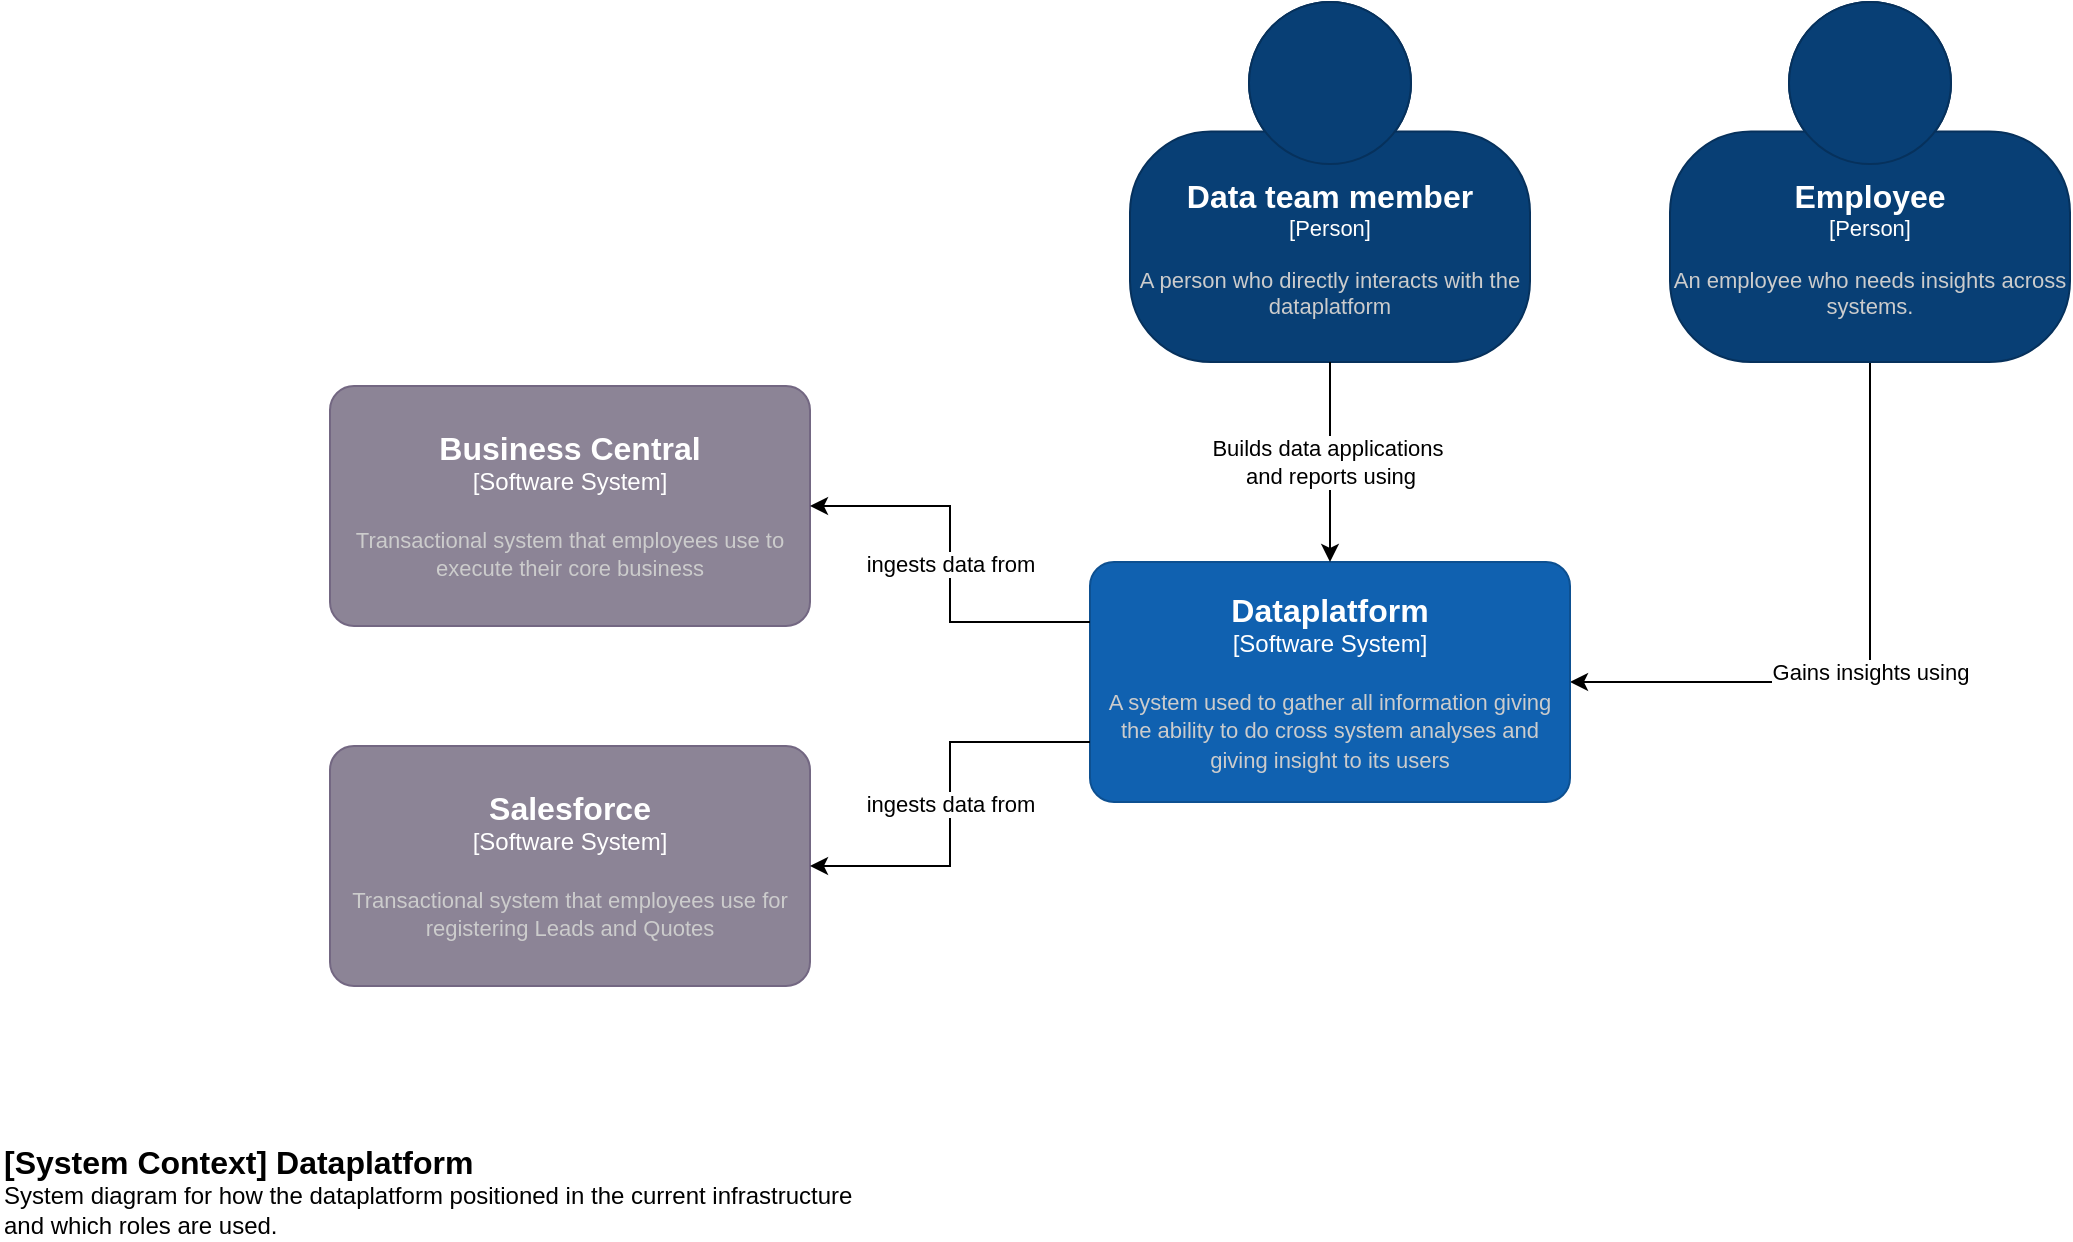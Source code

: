 <mxfile version="24.1.0" type="device" pages="4">
  <diagram name="1. System Context" id="82afhkPrAhavD8Htn9-Q">
    <mxGraphModel dx="3034" dy="1236" grid="1" gridSize="10" guides="1" tooltips="1" connect="1" arrows="1" fold="1" page="0" pageScale="1" pageWidth="1654" pageHeight="1169" math="0" shadow="0">
      <root>
        <mxCell id="3xithpPBuJb80G8rI0go-0" />
        <mxCell id="3xithpPBuJb80G8rI0go-1" parent="3xithpPBuJb80G8rI0go-0" />
        <object placeholders="1" c4Name="Data team member" c4Type="Person" c4Description="A person who directly interacts with the dataplatform" label="&lt;font style=&quot;font-size: 16px&quot;&gt;&lt;b&gt;%c4Name%&lt;/b&gt;&lt;/font&gt;&lt;div&gt;[%c4Type%]&lt;/div&gt;&lt;br&gt;&lt;div&gt;&lt;font style=&quot;font-size: 11px&quot;&gt;&lt;font color=&quot;#cccccc&quot;&gt;%c4Description%&lt;/font&gt;&lt;/div&gt;" id="pjgx-k53WX-FJ5VqhzWa-0">
          <mxCell style="html=1;fontSize=11;dashed=0;whiteSpace=wrap;fillColor=#083F75;strokeColor=#06315C;fontColor=#ffffff;shape=mxgraph.c4.person2;align=center;metaEdit=1;points=[[0.5,0,0],[1,0.5,0],[1,0.75,0],[0.75,1,0],[0.5,1,0],[0.25,1,0],[0,0.75,0],[0,0.5,0]];resizable=0;" parent="3xithpPBuJb80G8rI0go-1" vertex="1">
            <mxGeometry x="-810" y="-60" width="200" height="180" as="geometry" />
          </mxCell>
        </object>
        <mxCell id="pjgx-k53WX-FJ5VqhzWa-6" value="Gains insights using" style="edgeStyle=orthogonalEdgeStyle;rounded=0;orthogonalLoop=1;jettySize=auto;html=1;exitX=0.5;exitY=1;exitDx=0;exitDy=0;exitPerimeter=0;entryX=1;entryY=0.5;entryDx=0;entryDy=0;entryPerimeter=0;" parent="3xithpPBuJb80G8rI0go-1" source="pjgx-k53WX-FJ5VqhzWa-1" target="pjgx-k53WX-FJ5VqhzWa-2" edge="1">
          <mxGeometry relative="1" as="geometry">
            <mxPoint x="-300" y="220" as="targetPoint" />
          </mxGeometry>
        </mxCell>
        <object placeholders="1" c4Name="Employee" c4Type="Person" c4Description="An employee who needs insights across systems." label="&lt;font style=&quot;font-size: 16px&quot;&gt;&lt;b&gt;%c4Name%&lt;/b&gt;&lt;/font&gt;&lt;div&gt;[%c4Type%]&lt;/div&gt;&lt;br&gt;&lt;div&gt;&lt;font style=&quot;font-size: 11px&quot;&gt;&lt;font color=&quot;#cccccc&quot;&gt;%c4Description%&lt;/font&gt;&lt;/div&gt;" id="pjgx-k53WX-FJ5VqhzWa-1">
          <mxCell style="html=1;fontSize=11;dashed=0;whiteSpace=wrap;fillColor=#083F75;strokeColor=#06315C;fontColor=#ffffff;shape=mxgraph.c4.person2;align=center;metaEdit=1;points=[[0.5,0,0],[1,0.5,0],[1,0.75,0],[0.75,1,0],[0.5,1,0],[0.25,1,0],[0,0.75,0],[0,0.5,0]];resizable=0;" parent="3xithpPBuJb80G8rI0go-1" vertex="1">
            <mxGeometry x="-540" y="-60" width="200" height="180" as="geometry" />
          </mxCell>
        </object>
        <object placeholders="1" c4Name="Dataplatform" c4Type="Software System" c4Description="A system used to gather all information giving the ability to do cross system analyses and giving insight to its users" label="&lt;font style=&quot;font-size: 16px&quot;&gt;&lt;b&gt;%c4Name%&lt;/b&gt;&lt;/font&gt;&lt;div&gt;[%c4Type%]&lt;/div&gt;&lt;br&gt;&lt;div&gt;&lt;font style=&quot;font-size: 11px&quot;&gt;&lt;font color=&quot;#cccccc&quot;&gt;%c4Description%&lt;/font&gt;&lt;/div&gt;" link="data:page/id,b_8zdRo-_9oorVSuRyvx" id="pjgx-k53WX-FJ5VqhzWa-2">
          <mxCell style="rounded=1;whiteSpace=wrap;html=1;labelBackgroundColor=none;fillColor=#1061B0;fontColor=#ffffff;align=center;arcSize=10;strokeColor=#0D5091;metaEdit=1;resizable=0;points=[[0.25,0,0],[0.5,0,0],[0.75,0,0],[1,0.25,0],[1,0.5,0],[1,0.75,0],[0.75,1,0],[0.5,1,0],[0.25,1,0],[0,0.75,0],[0,0.5,0],[0,0.25,0]];" parent="3xithpPBuJb80G8rI0go-1" vertex="1">
            <mxGeometry x="-830" y="220" width="240" height="120" as="geometry" />
          </mxCell>
        </object>
        <mxCell id="pjgx-k53WX-FJ5VqhzWa-3" value="Builds data applications&amp;nbsp;&lt;div&gt;and reports using&lt;/div&gt;" style="edgeStyle=orthogonalEdgeStyle;rounded=0;orthogonalLoop=1;jettySize=auto;html=1;exitX=0.5;exitY=1;exitDx=0;exitDy=0;exitPerimeter=0;entryX=0.5;entryY=0;entryDx=0;entryDy=0;entryPerimeter=0;" parent="3xithpPBuJb80G8rI0go-1" source="pjgx-k53WX-FJ5VqhzWa-0" target="pjgx-k53WX-FJ5VqhzWa-2" edge="1">
          <mxGeometry relative="1" as="geometry" />
        </mxCell>
        <object placeholders="1" c4Name="Business Central" c4Type="Software System" c4Description="Transactional system that employees use to execute their core business" label="&lt;font style=&quot;font-size: 16px&quot;&gt;&lt;b&gt;%c4Name%&lt;/b&gt;&lt;/font&gt;&lt;div&gt;[%c4Type%]&lt;/div&gt;&lt;br&gt;&lt;div&gt;&lt;font style=&quot;font-size: 11px&quot;&gt;&lt;font color=&quot;#cccccc&quot;&gt;%c4Description%&lt;/font&gt;&lt;/div&gt;" id="pjgx-k53WX-FJ5VqhzWa-10">
          <mxCell style="rounded=1;whiteSpace=wrap;html=1;labelBackgroundColor=none;fillColor=#8C8496;fontColor=#ffffff;align=center;arcSize=10;strokeColor=#736782;metaEdit=1;resizable=0;points=[[0.25,0,0],[0.5,0,0],[0.75,0,0],[1,0.25,0],[1,0.5,0],[1,0.75,0],[0.75,1,0],[0.5,1,0],[0.25,1,0],[0,0.75,0],[0,0.5,0],[0,0.25,0]];" parent="3xithpPBuJb80G8rI0go-1" vertex="1">
            <mxGeometry x="-1210" y="132" width="240" height="120" as="geometry" />
          </mxCell>
        </object>
        <mxCell id="pjgx-k53WX-FJ5VqhzWa-11" value="ingests data from" style="edgeStyle=orthogonalEdgeStyle;rounded=0;orthogonalLoop=1;jettySize=auto;html=1;exitX=0;exitY=0.25;exitDx=0;exitDy=0;exitPerimeter=0;entryX=1;entryY=0.5;entryDx=0;entryDy=0;entryPerimeter=0;" parent="3xithpPBuJb80G8rI0go-1" source="pjgx-k53WX-FJ5VqhzWa-2" target="pjgx-k53WX-FJ5VqhzWa-10" edge="1">
          <mxGeometry relative="1" as="geometry" />
        </mxCell>
        <object placeholders="1" c4Name="Salesforce" c4Type="Software System" c4Description="Transactional system that employees use for registering Leads and Quotes" label="&lt;font style=&quot;font-size: 16px&quot;&gt;&lt;b&gt;%c4Name%&lt;/b&gt;&lt;/font&gt;&lt;div&gt;[%c4Type%]&lt;/div&gt;&lt;br&gt;&lt;div&gt;&lt;font style=&quot;font-size: 11px&quot;&gt;&lt;font color=&quot;#cccccc&quot;&gt;%c4Description%&lt;/font&gt;&lt;/div&gt;" id="pjgx-k53WX-FJ5VqhzWa-12">
          <mxCell style="rounded=1;whiteSpace=wrap;html=1;labelBackgroundColor=none;fillColor=#8C8496;fontColor=#ffffff;align=center;arcSize=10;strokeColor=#736782;metaEdit=1;resizable=0;points=[[0.25,0,0],[0.5,0,0],[0.75,0,0],[1,0.25,0],[1,0.5,0],[1,0.75,0],[0.75,1,0],[0.5,1,0],[0.25,1,0],[0,0.75,0],[0,0.5,0],[0,0.25,0]];" parent="3xithpPBuJb80G8rI0go-1" vertex="1">
            <mxGeometry x="-1210" y="312" width="240" height="120" as="geometry" />
          </mxCell>
        </object>
        <mxCell id="pjgx-k53WX-FJ5VqhzWa-13" value="ingests data from" style="edgeStyle=orthogonalEdgeStyle;rounded=0;orthogonalLoop=1;jettySize=auto;html=1;exitX=0;exitY=0.75;exitDx=0;exitDy=0;exitPerimeter=0;entryX=1;entryY=0.5;entryDx=0;entryDy=0;entryPerimeter=0;" parent="3xithpPBuJb80G8rI0go-1" source="pjgx-k53WX-FJ5VqhzWa-2" target="pjgx-k53WX-FJ5VqhzWa-12" edge="1">
          <mxGeometry relative="1" as="geometry" />
        </mxCell>
        <object placeholders="1" c4Name="[System Context] Dataplatform" c4Type="ContainerScopeBoundary" c4Description="System diagram for how the dataplatform positioned in the current infrastructure and which roles are used." label="&lt;font style=&quot;font-size: 16px&quot;&gt;&lt;b&gt;&lt;div style=&quot;text-align: left&quot;&gt;%c4Name%&lt;/div&gt;&lt;/b&gt;&lt;/font&gt;&lt;div style=&quot;text-align: left&quot;&gt;%c4Description%&lt;/div&gt;" id="7-wYjbuyZxJ4SHRTegB0-0">
          <mxCell style="text;html=1;strokeColor=none;fillColor=none;align=left;verticalAlign=top;whiteSpace=wrap;rounded=0;metaEdit=1;allowArrows=0;resizable=1;rotatable=0;connectable=0;recursiveResize=0;expand=0;pointerEvents=0;points=[[0.25,0,0],[0.5,0,0],[0.75,0,0],[1,0.25,0],[1,0.5,0],[1,0.75,0],[0.75,1,0],[0.5,1,0],[0.25,1,0],[0,0.75,0],[0,0.5,0],[0,0.25,0]];" parent="3xithpPBuJb80G8rI0go-1" vertex="1">
            <mxGeometry x="-1375" y="504" width="445" height="40" as="geometry" />
          </mxCell>
        </object>
      </root>
    </mxGraphModel>
  </diagram>
  <diagram id="b_8zdRo-_9oorVSuRyvx" name="1.1 Dataplatform">
    <mxGraphModel dx="3287" dy="1384" grid="0" gridSize="10" guides="1" tooltips="1" connect="1" arrows="1" fold="1" page="0" pageScale="1" pageWidth="850" pageHeight="1100" math="0" shadow="0">
      <root>
        <mxCell id="0" />
        <mxCell id="1" parent="0" />
        <object placeholders="1" c4Name="Data team member" c4Type="Person" c4Description="A person who directly interacts with the dataplatform" label="&lt;font style=&quot;font-size: 16px&quot;&gt;&lt;b&gt;%c4Name%&lt;/b&gt;&lt;/font&gt;&lt;div&gt;[%c4Type%]&lt;/div&gt;&lt;br&gt;&lt;div&gt;&lt;font style=&quot;font-size: 11px&quot;&gt;&lt;font color=&quot;#cccccc&quot;&gt;%c4Description%&lt;/font&gt;&lt;/div&gt;" id="UjVb8suqpX38vf0KlMQp-1">
          <mxCell style="html=1;fontSize=11;dashed=0;whiteSpace=wrap;fillColor=#083F75;strokeColor=#06315C;fontColor=#ffffff;shape=mxgraph.c4.person2;align=center;metaEdit=1;points=[[0.5,0,0],[1,0.5,0],[1,0.75,0],[0.75,1,0],[0.5,1,0],[0.25,1,0],[0,0.75,0],[0,0.5,0]];resizable=0;" parent="1" vertex="1">
            <mxGeometry x="-804" y="-287" width="200" height="180" as="geometry" />
          </mxCell>
        </object>
        <mxCell id="UjVb8suqpX38vf0KlMQp-2" value="Gains insights using" style="edgeStyle=orthogonalEdgeStyle;rounded=0;orthogonalLoop=1;jettySize=auto;html=1;exitX=0.5;exitY=1;exitDx=0;exitDy=0;exitPerimeter=0;" parent="1" source="UjVb8suqpX38vf0KlMQp-3" target="UjVb8suqpX38vf0KlMQp-6" edge="1">
          <mxGeometry relative="1" as="geometry" />
        </mxCell>
        <object placeholders="1" c4Name="Employee" c4Type="Person" c4Description="An employee of who needs insight across systems." label="&lt;font style=&quot;font-size: 16px&quot;&gt;&lt;b&gt;%c4Name%&lt;/b&gt;&lt;/font&gt;&lt;div&gt;[%c4Type%]&lt;/div&gt;&lt;br&gt;&lt;div&gt;&lt;font style=&quot;font-size: 11px&quot;&gt;&lt;font color=&quot;#cccccc&quot;&gt;%c4Description%&lt;/font&gt;&lt;/div&gt;" id="UjVb8suqpX38vf0KlMQp-3">
          <mxCell style="html=1;fontSize=11;dashed=0;whiteSpace=wrap;fillColor=#083F75;strokeColor=#06315C;fontColor=#ffffff;shape=mxgraph.c4.person2;align=center;metaEdit=1;points=[[0.5,0,0],[1,0.5,0],[1,0.75,0],[0.75,1,0],[0.5,1,0],[0.25,1,0],[0,0.75,0],[0,0.5,0]];resizable=0;" parent="1" vertex="1">
            <mxGeometry x="-394" y="-287" width="200" height="180" as="geometry" />
          </mxCell>
        </object>
        <object placeholders="1" c4Name="Azure Databricks" c4Type="Azure Service" c4Description="Stores all information from all different systems" label="&lt;font style=&quot;font-size: 16px&quot;&gt;&lt;b&gt;%c4Name%&lt;/b&gt;&lt;/font&gt;&lt;div&gt;[%c4Type%]&lt;/div&gt;&lt;br&gt;&lt;div&gt;&lt;font style=&quot;font-size: 11px&quot;&gt;&lt;font color=&quot;#cccccc&quot;&gt;%c4Description%&lt;/font&gt;&lt;/div&gt;" link="data:page/id,8fPcwAhXOKLgubEtsbBD" id="UjVb8suqpX38vf0KlMQp-4">
          <mxCell style="rounded=1;whiteSpace=wrap;html=1;labelBackgroundColor=none;fillColor=#1061B0;fontColor=#ffffff;align=center;arcSize=10;strokeColor=#0D5091;metaEdit=1;resizable=0;points=[[0.25,0,0],[0.5,0,0],[0.75,0,0],[1,0.25,0],[1,0.5,0],[1,0.75,0],[0.75,1,0],[0.5,1,0],[0.25,1,0],[0,0.75,0],[0,0.5,0],[0,0.25,0]];" parent="1" vertex="1">
            <mxGeometry x="-824" y="-7" width="240" height="120" as="geometry" />
          </mxCell>
        </object>
        <mxCell id="UjVb8suqpX38vf0KlMQp-5" value="Builds data applications&amp;nbsp;&lt;div&gt;and reports using&lt;/div&gt;" style="edgeStyle=orthogonalEdgeStyle;rounded=0;orthogonalLoop=1;jettySize=auto;html=1;exitX=0.5;exitY=1;exitDx=0;exitDy=0;exitPerimeter=0;entryX=0.5;entryY=0;entryDx=0;entryDy=0;entryPerimeter=0;" parent="1" source="UjVb8suqpX38vf0KlMQp-1" target="UjVb8suqpX38vf0KlMQp-4" edge="1">
          <mxGeometry relative="1" as="geometry" />
        </mxCell>
        <object placeholders="1" c4Name="Power BI Service" c4Type="Azure Service" c4Description="Allowes employees to view reports" label="&lt;font style=&quot;font-size: 16px&quot;&gt;&lt;b&gt;%c4Name%&lt;/b&gt;&lt;/font&gt;&lt;div&gt;[%c4Type%]&lt;/div&gt;&lt;br&gt;&lt;div&gt;&lt;font style=&quot;font-size: 11px&quot;&gt;&lt;font color=&quot;#cccccc&quot;&gt;%c4Description%&lt;/font&gt;&lt;/div&gt;" link="data:page/id,4F3YroV_EEyqdi5t9v7_" id="UjVb8suqpX38vf0KlMQp-6">
          <mxCell style="rounded=1;whiteSpace=wrap;html=1;labelBackgroundColor=none;fillColor=#1061B0;fontColor=#ffffff;align=center;arcSize=10;strokeColor=#0D5091;metaEdit=1;resizable=0;points=[[0.25,0,0],[0.5,0,0],[0.75,0,0],[1,0.25,0],[1,0.5,0],[1,0.75,0],[0.75,1,0],[0.5,1,0],[0.25,1,0],[0,0.75,0],[0,0.5,0],[0,0.25,0]];verticalAlign=middle;fontFamily=Helvetica;fontSize=12;" parent="1" vertex="1">
            <mxGeometry x="-414" y="-7" width="240" height="120" as="geometry" />
          </mxCell>
        </object>
        <mxCell id="UjVb8suqpX38vf0KlMQp-7" value="fetches data from" style="edgeStyle=orthogonalEdgeStyle;rounded=0;orthogonalLoop=1;jettySize=auto;html=1;exitX=0;exitY=0.5;exitDx=0;exitDy=0;exitPerimeter=0;entryX=1;entryY=0.5;entryDx=0;entryDy=0;entryPerimeter=0;" parent="1" source="UjVb8suqpX38vf0KlMQp-6" target="UjVb8suqpX38vf0KlMQp-4" edge="1">
          <mxGeometry relative="1" as="geometry" />
        </mxCell>
        <mxCell id="UjVb8suqpX38vf0KlMQp-9" value="data is stored in" style="edgeStyle=orthogonalEdgeStyle;rounded=0;orthogonalLoop=1;jettySize=auto;html=1;exitX=0.5;exitY=1;exitDx=0;exitDy=0;exitPerimeter=0;entryX=0.5;entryY=0;entryDx=0;entryDy=0;entryPerimeter=0;" parent="1" source="UjVb8suqpX38vf0KlMQp-4" edge="1">
          <mxGeometry relative="1" as="geometry">
            <mxPoint x="-704" y="203" as="targetPoint" />
          </mxGeometry>
        </mxCell>
        <object placeholders="1" c4Name="Business Central" c4Type="Software System" c4Description="Transactional system that employees use to execute their core business" label="&lt;font style=&quot;font-size: 16px&quot;&gt;&lt;b&gt;%c4Name%&lt;/b&gt;&lt;/font&gt;&lt;div&gt;[%c4Type%]&lt;/div&gt;&lt;br&gt;&lt;div&gt;&lt;font style=&quot;font-size: 11px&quot;&gt;&lt;font color=&quot;#cccccc&quot;&gt;%c4Description%&lt;/font&gt;&lt;/div&gt;" id="UjVb8suqpX38vf0KlMQp-10">
          <mxCell style="rounded=1;whiteSpace=wrap;html=1;labelBackgroundColor=none;fillColor=#8C8496;fontColor=#ffffff;align=center;arcSize=10;strokeColor=#736782;metaEdit=1;resizable=0;points=[[0.25,0,0],[0.5,0,0],[0.75,0,0],[1,0.25,0],[1,0.5,0],[1,0.75,0],[0.75,1,0],[0.5,1,0],[0.25,1,0],[0,0.75,0],[0,0.5,0],[0,0.25,0]];" parent="1" vertex="1">
            <mxGeometry x="-1204" y="-95" width="240" height="120" as="geometry" />
          </mxCell>
        </object>
        <mxCell id="UjVb8suqpX38vf0KlMQp-11" value="ingests data from" style="edgeStyle=orthogonalEdgeStyle;rounded=0;orthogonalLoop=1;jettySize=auto;html=1;exitX=0;exitY=0.25;exitDx=0;exitDy=0;exitPerimeter=0;entryX=1;entryY=0.5;entryDx=0;entryDy=0;entryPerimeter=0;" parent="1" source="UjVb8suqpX38vf0KlMQp-4" target="UjVb8suqpX38vf0KlMQp-10" edge="1">
          <mxGeometry relative="1" as="geometry" />
        </mxCell>
        <object placeholders="1" c4Name="Salesforce" c4Type="Software System" c4Description="Transactional system that employees use for registering leads and quotes" label="&lt;font style=&quot;font-size: 16px&quot;&gt;&lt;b&gt;%c4Name%&lt;/b&gt;&lt;/font&gt;&lt;div&gt;[%c4Type%]&lt;/div&gt;&lt;br&gt;&lt;div&gt;&lt;font style=&quot;font-size: 11px&quot;&gt;&lt;font color=&quot;#cccccc&quot;&gt;%c4Description%&lt;/font&gt;&lt;/div&gt;" id="UjVb8suqpX38vf0KlMQp-12">
          <mxCell style="rounded=1;whiteSpace=wrap;html=1;labelBackgroundColor=none;fillColor=#8C8496;fontColor=#ffffff;align=center;arcSize=10;strokeColor=#736782;metaEdit=1;resizable=0;points=[[0.25,0,0],[0.5,0,0],[0.75,0,0],[1,0.25,0],[1,0.5,0],[1,0.75,0],[0.75,1,0],[0.5,1,0],[0.25,1,0],[0,0.75,0],[0,0.5,0],[0,0.25,0]];" parent="1" vertex="1">
            <mxGeometry x="-1204" y="85" width="240" height="120" as="geometry" />
          </mxCell>
        </object>
        <mxCell id="UjVb8suqpX38vf0KlMQp-13" value="ingests data from" style="edgeStyle=orthogonalEdgeStyle;rounded=0;orthogonalLoop=1;jettySize=auto;html=1;exitX=0;exitY=0.75;exitDx=0;exitDy=0;exitPerimeter=0;entryX=1;entryY=0.5;entryDx=0;entryDy=0;entryPerimeter=0;" parent="1" source="UjVb8suqpX38vf0KlMQp-4" target="UjVb8suqpX38vf0KlMQp-12" edge="1">
          <mxGeometry relative="1" as="geometry" />
        </mxCell>
        <object placeholders="1" c4Name="Dataplatform" c4Type="SystemScopeBoundary" c4Application="Software System" label="&lt;font style=&quot;font-size: 16px&quot;&gt;&lt;b&gt;&lt;div style=&quot;text-align: left&quot;&gt;%c4Name%&lt;/div&gt;&lt;/b&gt;&lt;/font&gt;&lt;div style=&quot;text-align: left&quot;&gt;[%c4Application%]&lt;/div&gt;" id="XGxM8EFX-uFvKjaOF85T-1">
          <mxCell style="rounded=1;fontSize=11;whiteSpace=wrap;html=1;dashed=1;arcSize=20;fillColor=none;strokeColor=#666666;fontColor=#333333;labelBackgroundColor=none;align=left;verticalAlign=bottom;labelBorderColor=none;spacingTop=0;spacing=10;dashPattern=8 4;metaEdit=1;rotatable=0;perimeter=rectanglePerimeter;noLabel=0;labelPadding=0;allowArrows=0;connectable=0;expand=0;recursiveResize=0;editable=1;pointerEvents=0;absoluteArcSize=1;points=[[0.25,0,0],[0.5,0,0],[0.75,0,0],[1,0.25,0],[1,0.5,0],[1,0.75,0],[0.75,1,0],[0.5,1,0],[0.25,1,0],[0,0.75,0],[0,0.5,0],[0,0.25,0]];" parent="1" vertex="1">
            <mxGeometry x="-844" y="-30" width="694" height="407" as="geometry" />
          </mxCell>
        </object>
        <mxCell id="eLLfGbnIvmWWDDjAJtEr-2" value="" style="edgeStyle=orthogonalEdgeStyle;rounded=0;orthogonalLoop=1;jettySize=auto;html=1;" parent="1" source="eLLfGbnIvmWWDDjAJtEr-1" target="UjVb8suqpX38vf0KlMQp-4" edge="1">
          <mxGeometry relative="1" as="geometry" />
        </mxCell>
        <object placeholders="1" c4Type="Blob storage" c4Container="Container" c4Technology="Azure Data Lake Storage" c4Description="An external storage system where data is stored in blocks" label="&lt;font style=&quot;font-size: 16px&quot;&gt;&lt;b&gt;%c4Type%&lt;/b&gt;&lt;/font&gt;&lt;div&gt;[%c4Container%:&amp;nbsp;%c4Technology%]&lt;/div&gt;&lt;br&gt;&lt;div&gt;&lt;font style=&quot;font-size: 11px&quot;&gt;&lt;font color=&quot;#E6E6E6&quot;&gt;%c4Description%&lt;/font&gt;&lt;/div&gt;" id="eLLfGbnIvmWWDDjAJtEr-1">
          <mxCell style="shape=cylinder3;size=15;whiteSpace=wrap;html=1;boundedLbl=1;rounded=0;labelBackgroundColor=none;fillColor=#23A2D9;fontSize=12;fontColor=#ffffff;align=center;strokeColor=#0E7DAD;metaEdit=1;points=[[0.5,0,0],[1,0.25,0],[1,0.5,0],[1,0.75,0],[0.5,1,0],[0,0.75,0],[0,0.5,0],[0,0.25,0]];resizable=0;" parent="1" vertex="1">
            <mxGeometry x="-824" y="202" width="240" height="120" as="geometry" />
          </mxCell>
        </object>
        <object placeholders="1" c4Name="[Container] Dataplatform" c4Type="ContainerScopeBoundary" c4Description="Contrainer diagram for Dataplatform showing all containers needed." label="&lt;font style=&quot;font-size: 16px&quot;&gt;&lt;b&gt;&lt;div style=&quot;text-align: left&quot;&gt;%c4Name%&lt;/div&gt;&lt;/b&gt;&lt;/font&gt;&lt;div style=&quot;text-align: left&quot;&gt;%c4Description%&lt;/div&gt;" id="uBZc4hLNylJvhBpo531A-1">
          <mxCell style="text;html=1;strokeColor=none;fillColor=none;align=left;verticalAlign=top;whiteSpace=wrap;rounded=0;metaEdit=1;allowArrows=0;resizable=1;rotatable=0;connectable=0;recursiveResize=0;expand=0;pointerEvents=0;points=[[0.25,0,0],[0.5,0,0],[0.75,0,0],[1,0.25,0],[1,0.5,0],[1,0.75,0],[0.75,1,0],[0.5,1,0],[0.25,1,0],[0,0.75,0],[0,0.5,0],[0,0.25,0]];" vertex="1" parent="1">
            <mxGeometry x="-1375" y="423" width="445" height="40" as="geometry" />
          </mxCell>
        </object>
      </root>
    </mxGraphModel>
  </diagram>
  <diagram id="8fPcwAhXOKLgubEtsbBD" name="1.1.1 Azure Databricks">
    <mxGraphModel dx="2487" dy="1384" grid="0" gridSize="10" guides="1" tooltips="1" connect="1" arrows="1" fold="1" page="0" pageScale="1" pageWidth="850" pageHeight="1100" math="0" shadow="0">
      <root>
        <mxCell id="0" />
        <mxCell id="1" parent="0" />
        <object placeholders="1" c4Name="Azure Databricks" c4Type="ContainerScopeBoundary" c4Application="Container" label="&lt;font style=&quot;font-size: 16px&quot;&gt;&lt;b&gt;&lt;div style=&quot;text-align: left&quot;&gt;%c4Name%&lt;/div&gt;&lt;/b&gt;&lt;/font&gt;&lt;div style=&quot;text-align: left&quot;&gt;[%c4Application%]&lt;/div&gt;" id="QiIsVzR8LF73ZGdP0Uq0-1">
          <mxCell style="rounded=1;fontSize=11;whiteSpace=wrap;html=1;dashed=1;arcSize=20;fillColor=none;strokeColor=#666666;fontColor=#333333;labelBackgroundColor=none;align=left;verticalAlign=bottom;labelBorderColor=none;spacingTop=0;spacing=10;dashPattern=8 4;metaEdit=1;rotatable=0;perimeter=rectanglePerimeter;noLabel=0;labelPadding=0;allowArrows=0;connectable=0;expand=0;recursiveResize=0;editable=1;pointerEvents=0;absoluteArcSize=1;points=[[0.25,0,0],[0.5,0,0],[0.75,0,0],[1,0.25,0],[1,0.5,0],[1,0.75,0],[0.75,1,0],[0.5,1,0],[0.25,1,0],[0,0.75,0],[0,0.5,0],[0,0.25,0]];" parent="1" vertex="1">
            <mxGeometry x="-125" y="-93" width="1005" height="533" as="geometry" />
          </mxCell>
        </object>
        <mxCell id="HdFtJeD8TB1GdgntIIoF-2" value="executes queries against&lt;div&gt;[JDBC]&lt;/div&gt;" style="edgeStyle=orthogonalEdgeStyle;rounded=0;orthogonalLoop=1;jettySize=auto;html=1;exitX=1;exitY=0.5;exitDx=0;exitDy=0;exitPerimeter=0;dashed=1;dashPattern=12 12;" parent="1" source="QiIsVzR8LF73ZGdP0Uq0-2" target="HdFtJeD8TB1GdgntIIoF-1" edge="1">
          <mxGeometry relative="1" as="geometry" />
        </mxCell>
        <object placeholders="1" c4Name="Ingest BC" c4Type="Workflow" c4Technology="Notebook" c4Description="Ingests all required source data from 4PS and storing this in the dataplatform" label="&lt;font style=&quot;font-size: 16px&quot;&gt;&lt;b&gt;%c4Name%&lt;/b&gt;&lt;/font&gt;&lt;div&gt;[%c4Type%: %c4Technology%]&lt;/div&gt;&lt;br&gt;&lt;div&gt;&lt;font style=&quot;font-size: 11px&quot;&gt;%c4Description%&lt;/font&gt;&lt;/div&gt;" id="QiIsVzR8LF73ZGdP0Uq0-2">
          <mxCell style="rounded=1;whiteSpace=wrap;html=1;labelBackgroundColor=none;fillColor=#63BEF2;fontColor=#ffffff;align=center;arcSize=6;strokeColor=#2086C9;metaEdit=1;resizable=0;points=[[0.25,0,0],[0.5,0,0],[0.75,0,0],[1,0.25,0],[1,0.5,0],[1,0.75,0],[0.75,1,0],[0.5,1,0],[0.25,1,0],[0,0.75,0],[0,0.5,0],[0,0.25,0]];" parent="1" vertex="1">
            <mxGeometry x="588" y="264" width="240" height="120" as="geometry" />
          </mxCell>
        </object>
        <object placeholders="1" c4Name="Business Central" c4Type="Database" c4Description="Transactional system that employees use to execute their core business" label="&lt;font style=&quot;font-size: 16px&quot;&gt;&lt;b&gt;%c4Name%&lt;/b&gt;&lt;/font&gt;&lt;div&gt;[%c4Type%]&lt;/div&gt;&lt;br&gt;&lt;div&gt;&lt;font style=&quot;font-size: 11px&quot;&gt;&lt;font color=&quot;#cccccc&quot;&gt;%c4Description%&lt;/font&gt;&lt;/div&gt;" id="HdFtJeD8TB1GdgntIIoF-1">
          <mxCell style="rounded=1;whiteSpace=wrap;html=1;labelBackgroundColor=none;fillColor=#8C8496;fontColor=#ffffff;align=center;arcSize=10;strokeColor=#736782;metaEdit=1;resizable=0;points=[[0.25,0,0],[0.5,0,0],[0.75,0,0],[1,0.25,0],[1,0.5,0],[1,0.75,0],[0.75,1,0],[0.5,1,0],[0.25,1,0],[0,0.75,0],[0,0.5,0],[0,0.25,0]];" parent="1" vertex="1">
            <mxGeometry x="979" y="264" width="240" height="120" as="geometry" />
          </mxCell>
        </object>
        <object placeholders="1" c4Type="Blob storage" c4Container="Container" c4Technology="Azure Data Lake Storage" c4Description="An external storage system where data is stored in blocks" label="&lt;font style=&quot;font-size: 16px&quot;&gt;&lt;b&gt;%c4Type%&lt;/b&gt;&lt;/font&gt;&lt;div&gt;[%c4Container%:&amp;nbsp;%c4Technology%]&lt;/div&gt;&lt;br&gt;&lt;div&gt;&lt;font style=&quot;font-size: 11px&quot;&gt;&lt;font color=&quot;#E6E6E6&quot;&gt;%c4Description%&lt;/font&gt;&lt;/div&gt;" id="YiRK0a7k4xGT6tiEbLXl-1">
          <mxCell style="shape=cylinder3;size=15;whiteSpace=wrap;html=1;boundedLbl=1;rounded=0;labelBackgroundColor=none;fillColor=#23A2D9;fontSize=12;fontColor=#ffffff;align=center;strokeColor=#0E7DAD;metaEdit=1;points=[[0.5,0,0],[1,0.25,0],[1,0.5,0],[1,0.75,0],[0.5,1,0],[0,0.75,0],[0,0.5,0],[0,0.25,0]];resizable=0;" parent="1" vertex="1">
            <mxGeometry x="430" y="493" width="240" height="120" as="geometry" />
          </mxCell>
        </object>
        <mxCell id="YiRK0a7k4xGT6tiEbLXl-2" value="stores the data in" style="edgeStyle=orthogonalEdgeStyle;rounded=0;orthogonalLoop=1;jettySize=auto;html=1;exitX=0;exitY=0.5;exitDx=0;exitDy=0;exitPerimeter=0;entryX=0.5;entryY=0;entryDx=0;entryDy=0;entryPerimeter=0;" parent="1" source="QiIsVzR8LF73ZGdP0Uq0-2" target="YiRK0a7k4xGT6tiEbLXl-1" edge="1">
          <mxGeometry x="0.208" y="-3" relative="1" as="geometry">
            <mxPoint as="offset" />
          </mxGeometry>
        </mxCell>
        <object placeholders="1" c4Name="Bronze Data Model" c4Type="Component" c4Technology="SQL" c4Description="Reflection of the raw source data" label="&lt;font style=&quot;font-size: 16px&quot;&gt;&lt;b&gt;%c4Name%&lt;/b&gt;&lt;/font&gt;&lt;div&gt;[%c4Type%: %c4Technology%]&lt;/div&gt;&lt;br&gt;&lt;div&gt;&lt;font style=&quot;font-size: 11px&quot;&gt;%c4Description%&lt;/font&gt;&lt;/div&gt;" id="YiRK0a7k4xGT6tiEbLXl-5">
          <mxCell style="rounded=1;whiteSpace=wrap;html=1;labelBackgroundColor=none;fillColor=#63BEF2;fontColor=#ffffff;align=center;arcSize=6;strokeColor=#2086C9;metaEdit=1;resizable=0;points=[[0.25,0,0],[0.5,0,0],[0.75,0,0],[1,0.25,0],[1,0.5,0],[1,0.75,0],[0.75,1,0],[0.5,1,0],[0.25,1,0],[0,0.75,0],[0,0.5,0],[0,0.25,0]];" parent="1" vertex="1">
            <mxGeometry x="-53" y="264" width="240" height="120" as="geometry" />
          </mxCell>
        </object>
        <mxCell id="YiRK0a7k4xGT6tiEbLXl-6" value="reads data from" style="edgeStyle=orthogonalEdgeStyle;rounded=0;orthogonalLoop=1;jettySize=auto;html=1;exitX=0.5;exitY=1;exitDx=0;exitDy=0;exitPerimeter=0;entryX=0;entryY=0.5;entryDx=0;entryDy=0;entryPerimeter=0;" parent="1" source="YiRK0a7k4xGT6tiEbLXl-5" target="YiRK0a7k4xGT6tiEbLXl-1" edge="1">
          <mxGeometry relative="1" as="geometry" />
        </mxCell>
        <mxCell id="YiRK0a7k4xGT6tiEbLXl-8" value="uses" style="edgeStyle=orthogonalEdgeStyle;rounded=0;orthogonalLoop=1;jettySize=auto;html=1;exitX=0.5;exitY=1;exitDx=0;exitDy=0;exitPerimeter=0;" parent="1" source="YiRK0a7k4xGT6tiEbLXl-7" edge="1">
          <mxGeometry relative="1" as="geometry">
            <mxPoint x="67" y="263" as="targetPoint" />
          </mxGeometry>
        </mxCell>
        <object placeholders="1" c4Name="Silver Data Model" c4Type="Component" c4Technology="SQL" c4Description="A company specific datamodel to reflect the company&#39;s business" label="&lt;font style=&quot;font-size: 16px&quot;&gt;&lt;b&gt;%c4Name%&lt;/b&gt;&lt;/font&gt;&lt;div&gt;[%c4Type%: %c4Technology%]&lt;/div&gt;&lt;br&gt;&lt;div&gt;&lt;font style=&quot;font-size: 11px&quot;&gt;%c4Description%&lt;/font&gt;&lt;/div&gt;" id="YiRK0a7k4xGT6tiEbLXl-7">
          <mxCell style="rounded=1;whiteSpace=wrap;html=1;labelBackgroundColor=none;fillColor=#63BEF2;fontColor=#ffffff;align=center;arcSize=6;strokeColor=#2086C9;metaEdit=1;resizable=0;points=[[0.25,0,0],[0.5,0,0],[0.75,0,0],[1,0.25,0],[1,0.5,0],[1,0.75,0],[0.75,1,0],[0.5,1,0],[0.25,1,0],[0,0.75,0],[0,0.5,0],[0,0.25,0]];" parent="1" vertex="1">
            <mxGeometry x="-53" y="100" width="240" height="120" as="geometry" />
          </mxCell>
        </object>
        <object placeholders="1" c4Name="Gold Data Model" c4Type="Component" c4Technology="SQL" c4Description="A data model used to build reports on." label="&lt;font style=&quot;font-size: 16px&quot;&gt;&lt;b&gt;%c4Name%&lt;/b&gt;&lt;/font&gt;&lt;div&gt;[%c4Type%: %c4Technology%]&lt;/div&gt;&lt;br&gt;&lt;div&gt;&lt;font style=&quot;font-size: 11px&quot;&gt;%c4Description%&lt;/font&gt;&lt;/div&gt;" id="YiRK0a7k4xGT6tiEbLXl-10">
          <mxCell style="rounded=1;whiteSpace=wrap;html=1;labelBackgroundColor=none;fillColor=#63BEF2;fontColor=#ffffff;align=center;arcSize=6;strokeColor=#2086C9;metaEdit=1;resizable=0;points=[[0.25,0,0],[0.5,0,0],[0.75,0,0],[1,0.25,0],[1,0.5,0],[1,0.75,0],[0.75,1,0],[0.5,1,0],[0.25,1,0],[0,0.75,0],[0,0.5,0],[0,0.25,0]];" parent="1" vertex="1">
            <mxGeometry x="-53" y="-59" width="240" height="120" as="geometry" />
          </mxCell>
        </object>
        <mxCell id="YiRK0a7k4xGT6tiEbLXl-11" value="uses" style="edgeStyle=orthogonalEdgeStyle;rounded=0;orthogonalLoop=1;jettySize=auto;html=1;exitX=0.5;exitY=1;exitDx=0;exitDy=0;exitPerimeter=0;entryX=0.5;entryY=0;entryDx=0;entryDy=0;entryPerimeter=0;" parent="1" source="YiRK0a7k4xGT6tiEbLXl-10" target="YiRK0a7k4xGT6tiEbLXl-7" edge="1">
          <mxGeometry relative="1" as="geometry" />
        </mxCell>
        <object placeholders="1" c4Name="Power BI Service" c4Type="Azure Service" c4Description="Allowes employees to view reports" label="&lt;font style=&quot;font-size: 16px&quot;&gt;&lt;b&gt;%c4Name%&lt;/b&gt;&lt;/font&gt;&lt;div&gt;[%c4Type%]&lt;/div&gt;&lt;br&gt;&lt;div&gt;&lt;font style=&quot;font-size: 11px&quot;&gt;&lt;font color=&quot;#cccccc&quot;&gt;%c4Description%&lt;/font&gt;&lt;/div&gt;" link="data:page/id,4F3YroV_EEyqdi5t9v7_" id="2oqGve9cGWoO20OGInP2-1">
          <mxCell style="rounded=1;whiteSpace=wrap;html=1;labelBackgroundColor=none;fillColor=#1061B0;fontColor=#ffffff;align=center;arcSize=10;strokeColor=#0D5091;metaEdit=1;resizable=0;points=[[0.25,0,0],[0.5,0,0],[0.75,0,0],[1,0.25,0],[1,0.5,0],[1,0.75,0],[0.75,1,0],[0.5,1,0],[0.25,1,0],[0,0.75,0],[0,0.5,0],[0,0.25,0]];verticalAlign=middle;fontFamily=Helvetica;fontSize=12;" parent="1" vertex="1">
            <mxGeometry x="-437" y="-59" width="240" height="120" as="geometry" />
          </mxCell>
        </object>
        <mxCell id="2oqGve9cGWoO20OGInP2-2" value="fetches data from" style="edgeStyle=orthogonalEdgeStyle;rounded=0;orthogonalLoop=1;jettySize=auto;html=1;exitX=1;exitY=0.5;exitDx=0;exitDy=0;exitPerimeter=0;entryX=0;entryY=0.5;entryDx=0;entryDy=0;entryPerimeter=0;" parent="1" source="2oqGve9cGWoO20OGInP2-1" target="YiRK0a7k4xGT6tiEbLXl-10" edge="1">
          <mxGeometry relative="1" as="geometry" />
        </mxCell>
        <object placeholders="1" c4Name="Build warehouse" c4Type="Workflow" c4Technology="dbt" c4Description="A dbt workflow that constructs all the data models" label="&lt;font style=&quot;font-size: 16px&quot;&gt;&lt;b&gt;%c4Name%&lt;/b&gt;&lt;/font&gt;&lt;div&gt;[%c4Type%: %c4Technology%]&lt;/div&gt;&lt;br&gt;&lt;div&gt;&lt;font style=&quot;font-size: 11px&quot;&gt;%c4Description%&lt;/font&gt;&lt;/div&gt;" id="2oqGve9cGWoO20OGInP2-3">
          <mxCell style="rounded=1;whiteSpace=wrap;html=1;labelBackgroundColor=none;fillColor=#63BEF2;fontColor=#ffffff;align=center;arcSize=6;strokeColor=#2086C9;metaEdit=1;resizable=0;points=[[0.25,0,0],[0.5,0,0],[0.75,0,0],[1,0.25,0],[1,0.5,0],[1,0.75,0],[0.75,1,0],[0.5,1,0],[0.25,1,0],[0,0.75,0],[0,0.5,0],[0,0.25,0]];" parent="1" vertex="1">
            <mxGeometry x="274" y="100" width="240" height="120" as="geometry" />
          </mxCell>
        </object>
        <mxCell id="2oqGve9cGWoO20OGInP2-4" value="builds" style="edgeStyle=orthogonalEdgeStyle;rounded=0;orthogonalLoop=1;jettySize=auto;html=1;exitX=0;exitY=0.75;exitDx=0;exitDy=0;exitPerimeter=0;entryX=1;entryY=0.5;entryDx=0;entryDy=0;entryPerimeter=0;" parent="1" source="2oqGve9cGWoO20OGInP2-3" target="YiRK0a7k4xGT6tiEbLXl-5" edge="1">
          <mxGeometry relative="1" as="geometry" />
        </mxCell>
        <mxCell id="2oqGve9cGWoO20OGInP2-5" value="builds" style="edgeStyle=orthogonalEdgeStyle;rounded=0;orthogonalLoop=1;jettySize=auto;html=1;exitX=0;exitY=0.5;exitDx=0;exitDy=0;exitPerimeter=0;entryX=1;entryY=0.5;entryDx=0;entryDy=0;entryPerimeter=0;" parent="1" source="2oqGve9cGWoO20OGInP2-3" target="YiRK0a7k4xGT6tiEbLXl-7" edge="1">
          <mxGeometry relative="1" as="geometry" />
        </mxCell>
        <mxCell id="2oqGve9cGWoO20OGInP2-6" value="builds" style="edgeStyle=orthogonalEdgeStyle;rounded=0;orthogonalLoop=1;jettySize=auto;html=1;exitX=0;exitY=0.25;exitDx=0;exitDy=0;exitPerimeter=0;entryX=1;entryY=0.5;entryDx=0;entryDy=0;entryPerimeter=0;" parent="1" source="2oqGve9cGWoO20OGInP2-3" target="YiRK0a7k4xGT6tiEbLXl-10" edge="1">
          <mxGeometry relative="1" as="geometry" />
        </mxCell>
        <object placeholders="1" c4Name="Salesforce" c4Type="Database" c4Description="Transactional system that employees use for registering leads and quotes" label="&lt;font style=&quot;font-size: 16px&quot;&gt;&lt;b&gt;%c4Name%&lt;/b&gt;&lt;/font&gt;&lt;div&gt;[%c4Type%]&lt;/div&gt;&lt;br&gt;&lt;div&gt;&lt;font style=&quot;font-size: 11px&quot;&gt;&lt;font color=&quot;#cccccc&quot;&gt;%c4Description%&lt;/font&gt;&lt;/div&gt;" id="3msVwa1gpGGsIYlx5ro7-1">
          <mxCell style="rounded=1;whiteSpace=wrap;html=1;labelBackgroundColor=none;fillColor=#8C8496;fontColor=#ffffff;align=center;arcSize=10;strokeColor=#736782;metaEdit=1;resizable=0;points=[[0.25,0,0],[0.5,0,0],[0.75,0,0],[1,0.25,0],[1,0.5,0],[1,0.75,0],[0.75,1,0],[0.5,1,0],[0.25,1,0],[0,0.75,0],[0,0.5,0],[0,0.25,0]];" vertex="1" parent="1">
            <mxGeometry x="979" y="100" width="240" height="120" as="geometry" />
          </mxCell>
        </object>
        <object placeholders="1" c4Name="Ingest BC" c4Type="Workflow" c4Technology="Notebook" c4Description="Ingests all required source data from 4PS and storing this in the dataplatform" label="&lt;font style=&quot;font-size: 16px&quot;&gt;&lt;b&gt;%c4Name%&lt;/b&gt;&lt;/font&gt;&lt;div&gt;[%c4Type%: %c4Technology%]&lt;/div&gt;&lt;br&gt;&lt;div&gt;&lt;font style=&quot;font-size: 11px&quot;&gt;%c4Description%&lt;/font&gt;&lt;/div&gt;" id="3msVwa1gpGGsIYlx5ro7-3">
          <mxCell style="rounded=1;whiteSpace=wrap;html=1;labelBackgroundColor=none;fillColor=#63BEF2;fontColor=#ffffff;align=center;arcSize=6;strokeColor=#2086C9;metaEdit=1;resizable=0;points=[[0.25,0,0],[0.5,0,0],[0.75,0,0],[1,0.25,0],[1,0.5,0],[1,0.75,0],[0.75,1,0],[0.5,1,0],[0.25,1,0],[0,0.75,0],[0,0.5,0],[0,0.25,0]];" vertex="1" parent="1">
            <mxGeometry x="588" y="100" width="240" height="120" as="geometry" />
          </mxCell>
        </object>
        <mxCell id="3msVwa1gpGGsIYlx5ro7-4" value="executes queries against&lt;div&gt;[JDBC]&lt;/div&gt;" style="edgeStyle=orthogonalEdgeStyle;rounded=0;orthogonalLoop=1;jettySize=auto;html=1;exitX=1;exitY=0.5;exitDx=0;exitDy=0;exitPerimeter=0;dashed=1;dashPattern=12 12;entryX=0;entryY=0.5;entryDx=0;entryDy=0;entryPerimeter=0;" edge="1" parent="1" source="3msVwa1gpGGsIYlx5ro7-3" target="3msVwa1gpGGsIYlx5ro7-1">
          <mxGeometry relative="1" as="geometry">
            <mxPoint x="831" y="184" as="sourcePoint" />
            <mxPoint x="987" y="184" as="targetPoint" />
          </mxGeometry>
        </mxCell>
        <mxCell id="3msVwa1gpGGsIYlx5ro7-5" style="edgeStyle=orthogonalEdgeStyle;rounded=0;orthogonalLoop=1;jettySize=auto;html=1;exitX=0;exitY=0.5;exitDx=0;exitDy=0;exitPerimeter=0;entryX=0.5;entryY=0;entryDx=0;entryDy=0;entryPerimeter=0;" edge="1" parent="1" source="3msVwa1gpGGsIYlx5ro7-3" target="YiRK0a7k4xGT6tiEbLXl-1">
          <mxGeometry relative="1" as="geometry" />
        </mxCell>
      </root>
    </mxGraphModel>
  </diagram>
  <diagram name="1.1.2 Power BI Service" id="4F3YroV_EEyqdi5t9v7_">
    <mxGraphModel dx="2234" dy="1236" grid="0" gridSize="10" guides="1" tooltips="1" connect="1" arrows="1" fold="1" page="0" pageScale="1" pageWidth="850" pageHeight="1100" math="0" shadow="0">
      <root>
        <mxCell id="DzlLyAZylJKbdx7tTBtE-0" />
        <mxCell id="DzlLyAZylJKbdx7tTBtE-1" parent="DzlLyAZylJKbdx7tTBtE-0" />
        <object placeholders="1" c4Name="Power BI Service" c4Type="ContainerScopeBoundary" c4Application="Container" label="&lt;font style=&quot;font-size: 16px&quot;&gt;&lt;b&gt;&lt;div style=&quot;text-align: left&quot;&gt;%c4Name%&lt;/div&gt;&lt;/b&gt;&lt;/font&gt;&lt;div style=&quot;text-align: left&quot;&gt;[%c4Application%]&lt;/div&gt;" id="DzlLyAZylJKbdx7tTBtE-2">
          <mxCell style="rounded=1;fontSize=11;whiteSpace=wrap;html=1;dashed=1;arcSize=20;fillColor=none;strokeColor=#666666;fontColor=#333333;labelBackgroundColor=none;align=left;verticalAlign=bottom;labelBorderColor=none;spacingTop=0;spacing=10;dashPattern=8 4;metaEdit=1;rotatable=0;perimeter=rectanglePerimeter;noLabel=0;labelPadding=0;allowArrows=0;connectable=0;expand=0;recursiveResize=0;editable=1;pointerEvents=0;absoluteArcSize=1;points=[[0.25,0,0],[0.5,0,0],[0.75,0,0],[1,0.25,0],[1,0.5,0],[1,0.75,0],[0.75,1,0],[0.5,1,0],[0.25,1,0],[0,0.75,0],[0,0.5,0],[0,0.25,0]];" parent="DzlLyAZylJKbdx7tTBtE-1" vertex="1">
            <mxGeometry x="-125" y="-93" width="718" height="223" as="geometry" />
          </mxCell>
        </object>
        <object placeholders="1" c4Name="Semantic Model" c4Type="Component" c4Technology="Semantic Model" c4Description="A semantic model representing the azure databricks gold model" label="&lt;font style=&quot;font-size: 16px&quot;&gt;&lt;b&gt;%c4Name%&lt;/b&gt;&lt;/font&gt;&lt;div&gt;[%c4Type%: %c4Technology%]&lt;/div&gt;&lt;br&gt;&lt;div&gt;&lt;font style=&quot;font-size: 11px&quot;&gt;%c4Description%&lt;/font&gt;&lt;/div&gt;" id="DzlLyAZylJKbdx7tTBtE-12">
          <mxCell style="rounded=1;whiteSpace=wrap;html=1;labelBackgroundColor=none;fillColor=#63BEF2;fontColor=#ffffff;align=center;arcSize=6;strokeColor=#2086C9;metaEdit=1;resizable=0;points=[[0.25,0,0],[0.5,0,0],[0.75,0,0],[1,0.25,0],[1,0.5,0],[1,0.75,0],[0.75,1,0],[0.5,1,0],[0.25,1,0],[0,0.75,0],[0,0.5,0],[0,0.25,0]];" parent="DzlLyAZylJKbdx7tTBtE-1" vertex="1">
            <mxGeometry x="-53" y="-59" width="240" height="120" as="geometry" />
          </mxCell>
        </object>
        <object placeholders="1" c4Name="Report" c4Type="Component" c4Technology="Report" c4Description="A dbt workflow that constructs all the data models" label="&lt;font style=&quot;font-size: 16px&quot;&gt;&lt;b&gt;%c4Name%&lt;/b&gt;&lt;/font&gt;&lt;div&gt;[%c4Type%: %c4Technology%]&lt;/div&gt;&lt;br&gt;&lt;div&gt;&lt;font style=&quot;font-size: 11px&quot;&gt;%c4Description%&lt;/font&gt;&lt;/div&gt;" id="DzlLyAZylJKbdx7tTBtE-16">
          <mxCell style="rounded=1;whiteSpace=wrap;html=1;labelBackgroundColor=none;fillColor=#63BEF2;fontColor=#ffffff;align=center;arcSize=6;strokeColor=#2086C9;metaEdit=1;resizable=0;points=[[0.25,0,0],[0.5,0,0],[0.75,0,0],[1,0.25,0],[1,0.5,0],[1,0.75,0],[0.75,1,0],[0.5,1,0],[0.25,1,0],[0,0.75,0],[0,0.5,0],[0,0.25,0]];" parent="DzlLyAZylJKbdx7tTBtE-1" vertex="1">
            <mxGeometry x="313" y="-59" width="240" height="120" as="geometry" />
          </mxCell>
        </object>
        <object placeholders="1" c4Name="Employee" c4Type="Person" c4Description="An employee of who needs insight across systems." label="&lt;font style=&quot;font-size: 16px&quot;&gt;&lt;b&gt;%c4Name%&lt;/b&gt;&lt;/font&gt;&lt;div&gt;[%c4Type%]&lt;/div&gt;&lt;br&gt;&lt;div&gt;&lt;font style=&quot;font-size: 11px&quot;&gt;&lt;font color=&quot;#cccccc&quot;&gt;%c4Description%&lt;/font&gt;&lt;/div&gt;" id="EcfV0rgeV6NSMzKwJ7vg-0">
          <mxCell style="html=1;fontSize=11;dashed=0;whiteSpace=wrap;fillColor=#083F75;strokeColor=#06315C;fontColor=#ffffff;shape=mxgraph.c4.person2;align=center;metaEdit=1;points=[[0.5,0,0],[1,0.5,0],[1,0.75,0],[0.75,1,0],[0.5,1,0],[0.25,1,0],[0,0.75,0],[0,0.5,0]];resizable=0;" parent="DzlLyAZylJKbdx7tTBtE-1" vertex="1">
            <mxGeometry x="333" y="-354" width="200" height="180" as="geometry" />
          </mxCell>
        </object>
        <object placeholders="1" c4Name="Azure Databricks" c4Type="Azure Service" c4Description="Stores all information from all different systems" label="&lt;font style=&quot;font-size: 16px&quot;&gt;&lt;b&gt;%c4Name%&lt;/b&gt;&lt;/font&gt;&lt;div&gt;[%c4Type%]&lt;/div&gt;&lt;br&gt;&lt;div&gt;&lt;font style=&quot;font-size: 11px&quot;&gt;&lt;font color=&quot;#cccccc&quot;&gt;%c4Description%&lt;/font&gt;&lt;/div&gt;" link="data:page/id,8fPcwAhXOKLgubEtsbBD" id="EcfV0rgeV6NSMzKwJ7vg-1">
          <mxCell style="rounded=1;whiteSpace=wrap;html=1;labelBackgroundColor=none;fillColor=#1061B0;fontColor=#ffffff;align=center;arcSize=10;strokeColor=#0D5091;metaEdit=1;resizable=0;points=[[0.25,0,0],[0.5,0,0],[0.75,0,0],[1,0.25,0],[1,0.5,0],[1,0.75,0],[0.75,1,0],[0.5,1,0],[0.25,1,0],[0,0.75,0],[0,0.5,0],[0,0.25,0]];" parent="DzlLyAZylJKbdx7tTBtE-1" vertex="1">
            <mxGeometry x="-435" y="-59" width="240" height="120" as="geometry" />
          </mxCell>
        </object>
        <object placeholders="1" c4Type="Relationship" c4Technology="ODBC" c4Description="loads data from" label="&lt;div style=&quot;text-align: left&quot;&gt;&lt;div style=&quot;text-align: center&quot;&gt;&lt;b&gt;%c4Description%&lt;/b&gt;&lt;/div&gt;&lt;div style=&quot;text-align: center&quot;&gt;[%c4Technology%]&lt;/div&gt;&lt;/div&gt;" id="EcfV0rgeV6NSMzKwJ7vg-3">
          <mxCell style="endArrow=none;html=1;fontSize=10;fontColor=#404040;strokeWidth=1;endFill=0;strokeColor=#828282;elbow=vertical;metaEdit=1;endSize=14;startSize=14;jumpStyle=arc;jumpSize=16;rounded=0;edgeStyle=orthogonalEdgeStyle;exitX=1;exitY=0.5;exitDx=0;exitDy=0;exitPerimeter=0;entryX=0;entryY=0.5;entryDx=0;entryDy=0;entryPerimeter=0;startArrow=block;startFill=1;" parent="DzlLyAZylJKbdx7tTBtE-1" source="EcfV0rgeV6NSMzKwJ7vg-1" target="DzlLyAZylJKbdx7tTBtE-12" edge="1">
            <mxGeometry width="240" relative="1" as="geometry">
              <mxPoint x="-265" y="235" as="sourcePoint" />
              <mxPoint x="-25" y="235" as="targetPoint" />
            </mxGeometry>
          </mxCell>
        </object>
        <object placeholders="1" c4Type="Relationship" c4Technology="Power Query" c4Description="uses" label="&lt;div style=&quot;text-align: left&quot;&gt;&lt;div style=&quot;text-align: center&quot;&gt;&lt;b&gt;%c4Description%&lt;/b&gt;&lt;/div&gt;&lt;div style=&quot;text-align: center&quot;&gt;[%c4Technology%]&lt;/div&gt;&lt;/div&gt;" id="EcfV0rgeV6NSMzKwJ7vg-4">
          <mxCell style="endArrow=none;html=1;fontSize=10;fontColor=#404040;strokeWidth=1;endFill=0;strokeColor=#828282;elbow=vertical;metaEdit=1;endSize=14;startSize=14;jumpStyle=arc;jumpSize=16;rounded=0;edgeStyle=orthogonalEdgeStyle;exitX=1;exitY=0.5;exitDx=0;exitDy=0;exitPerimeter=0;startArrow=block;startFill=1;entryX=0;entryY=0.5;entryDx=0;entryDy=0;entryPerimeter=0;" parent="DzlLyAZylJKbdx7tTBtE-1" source="DzlLyAZylJKbdx7tTBtE-12" target="DzlLyAZylJKbdx7tTBtE-16" edge="1">
            <mxGeometry width="240" relative="1" as="geometry">
              <mxPoint x="-185" y="11" as="sourcePoint" />
              <mxPoint x="314" y="115" as="targetPoint" />
            </mxGeometry>
          </mxCell>
        </object>
        <object placeholders="1" c4Type="Relationship" c4Description="gains insights using" label="&lt;div style=&quot;text-align: left&quot;&gt;&lt;div style=&quot;text-align: center&quot;&gt;&lt;b&gt;%c4Description%&lt;/b&gt;&lt;/div&gt;" id="EcfV0rgeV6NSMzKwJ7vg-10">
          <mxCell style="endArrow=blockThin;html=1;fontSize=10;fontColor=#404040;strokeWidth=1;endFill=1;strokeColor=#828282;elbow=vertical;metaEdit=1;endSize=14;startSize=14;jumpStyle=arc;jumpSize=16;rounded=0;edgeStyle=orthogonalEdgeStyle;exitX=0.5;exitY=1;exitDx=0;exitDy=0;exitPerimeter=0;entryX=0.5;entryY=0;entryDx=0;entryDy=0;entryPerimeter=0;" parent="DzlLyAZylJKbdx7tTBtE-1" source="EcfV0rgeV6NSMzKwJ7vg-0" target="DzlLyAZylJKbdx7tTBtE-16" edge="1">
            <mxGeometry width="240" relative="1" as="geometry">
              <mxPoint x="-6" y="206" as="sourcePoint" />
              <mxPoint x="417" y="-98" as="targetPoint" />
            </mxGeometry>
          </mxCell>
        </object>
      </root>
    </mxGraphModel>
  </diagram>
</mxfile>
